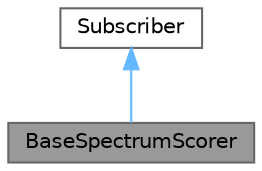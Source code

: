 digraph "BaseSpectrumScorer"
{
 // LATEX_PDF_SIZE
  bgcolor="transparent";
  edge [fontname=Helvetica,fontsize=10,labelfontname=Helvetica,labelfontsize=10];
  node [fontname=Helvetica,fontsize=10,shape=box,height=0.2,width=0.4];
  Node1 [id="Node000001",label="BaseSpectrumScorer",height=0.2,width=0.4,color="gray40", fillcolor="grey60", style="filled", fontcolor="black",tooltip="abstract base class for scoring spectrum information"];
  Node2 -> Node1 [id="edge1_Node000001_Node000002",dir="back",color="steelblue1",style="solid",tooltip=" "];
  Node2 [id="Node000002",label="Subscriber",height=0.2,width=0.4,color="gray40", fillcolor="white", style="filled",URL="$classSubscriber.html",tooltip=" "];
}
